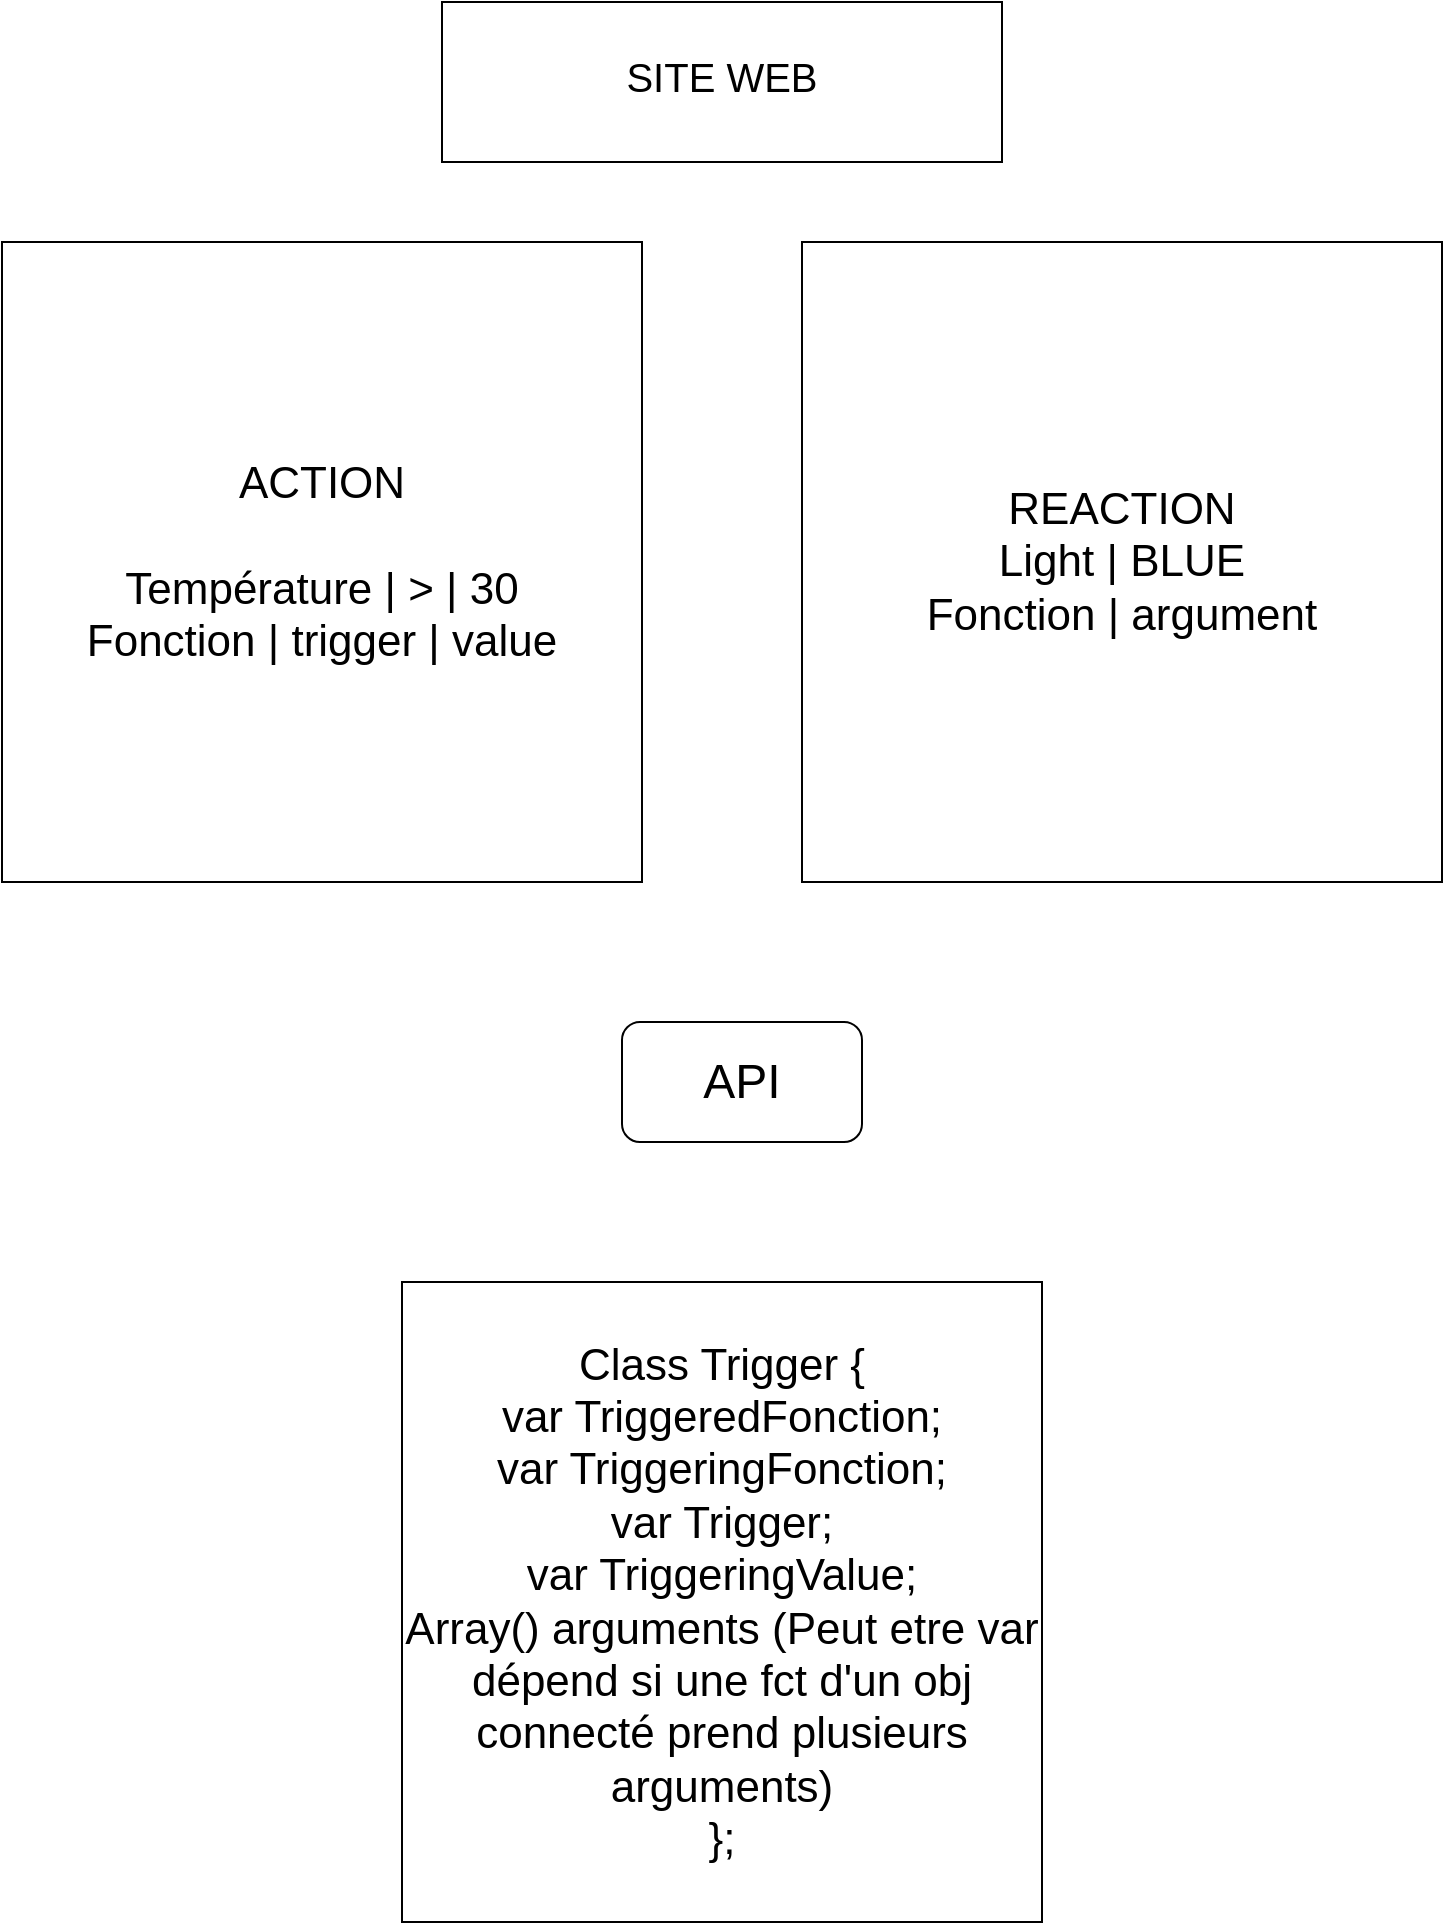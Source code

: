 <mxfile version="12.8.1" type="device"><diagram id="oHi7I7uLkzNF2y61XfVh" name="Page-1"><mxGraphModel dx="1422" dy="745" grid="1" gridSize="10" guides="1" tooltips="1" connect="1" arrows="1" fold="1" page="1" pageScale="1" pageWidth="827" pageHeight="1169" math="0" shadow="0"><root><mxCell id="0"/><mxCell id="1" parent="0"/><mxCell id="pL9Ix3Txq-nZga8VlX9N-1" value="&lt;font style=&quot;font-size: 22px&quot;&gt;REACTION&lt;br&gt;Light | BLUE&lt;br&gt;Fonction | argument&lt;br&gt;&lt;/font&gt;" style="whiteSpace=wrap;html=1;aspect=fixed;" vertex="1" parent="1"><mxGeometry x="440" y="160" width="320" height="320" as="geometry"/></mxCell><mxCell id="pL9Ix3Txq-nZga8VlX9N-2" value="&lt;font style=&quot;font-size: 22px&quot;&gt;ACTION&lt;br&gt;&lt;br&gt;Température | &amp;gt; | 30&lt;br&gt;Fonction | trigger | value&lt;br&gt;&lt;/font&gt;" style="whiteSpace=wrap;html=1;aspect=fixed;" vertex="1" parent="1"><mxGeometry x="40" y="160" width="320" height="320" as="geometry"/></mxCell><mxCell id="pL9Ix3Txq-nZga8VlX9N-3" value="&lt;p style=&quot;line-height: 160%&quot;&gt;&lt;font style=&quot;font-size: 20px&quot;&gt;SITE WEB&lt;/font&gt;&lt;/p&gt;" style="rounded=0;whiteSpace=wrap;html=1;" vertex="1" parent="1"><mxGeometry x="260" y="40" width="280" height="80" as="geometry"/></mxCell><mxCell id="pL9Ix3Txq-nZga8VlX9N-8" value="&lt;font style=&quot;font-size: 24px&quot;&gt;API&lt;/font&gt;" style="rounded=1;whiteSpace=wrap;html=1;" vertex="1" parent="1"><mxGeometry x="350" y="550" width="120" height="60" as="geometry"/></mxCell><mxCell id="pL9Ix3Txq-nZga8VlX9N-9" value="&lt;span style=&quot;font-size: 22px&quot;&gt;Class Trigger {&lt;br&gt;var TriggeredFonction;&lt;br&gt;var TriggeringFonction;&lt;br&gt;var Trigger;&lt;br&gt;var TriggeringValue;&lt;br&gt;Array() arguments (Peut etre var dépend si une fct d'un obj connecté prend plusieurs arguments)&lt;br&gt;};&lt;br&gt;&lt;/span&gt;" style="whiteSpace=wrap;html=1;aspect=fixed;" vertex="1" parent="1"><mxGeometry x="240" y="680" width="320" height="320" as="geometry"/></mxCell></root></mxGraphModel></diagram></mxfile>